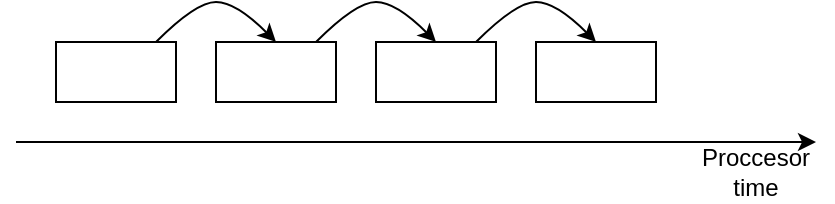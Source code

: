 <mxfile version="16.6.1" type="github">
  <diagram id="QLgHFLntRLgyqgjqPFbg" name="Page-1">
    <mxGraphModel dx="1426" dy="714" grid="1" gridSize="10" guides="1" tooltips="1" connect="1" arrows="1" fold="1" page="1" pageScale="1" pageWidth="827" pageHeight="1169" math="0" shadow="0">
      <root>
        <mxCell id="0" />
        <mxCell id="1" parent="0" />
        <mxCell id="Y_k0T0y-yJt0P4uZY_4X-1" value="" style="rounded=0;whiteSpace=wrap;html=1;fillColor=none;" parent="1" vertex="1">
          <mxGeometry x="80" y="110" width="60" height="30" as="geometry" />
        </mxCell>
        <mxCell id="Y_k0T0y-yJt0P4uZY_4X-2" value="" style="rounded=0;whiteSpace=wrap;html=1;fillColor=none;" parent="1" vertex="1">
          <mxGeometry x="160" y="110" width="60" height="30" as="geometry" />
        </mxCell>
        <mxCell id="Y_k0T0y-yJt0P4uZY_4X-3" value="" style="rounded=0;whiteSpace=wrap;html=1;fillColor=none;" parent="1" vertex="1">
          <mxGeometry x="240" y="110" width="60" height="30" as="geometry" />
        </mxCell>
        <mxCell id="Y_k0T0y-yJt0P4uZY_4X-4" value="" style="rounded=0;whiteSpace=wrap;html=1;fillColor=none;" parent="1" vertex="1">
          <mxGeometry x="320" y="110" width="60" height="30" as="geometry" />
        </mxCell>
        <mxCell id="Y_k0T0y-yJt0P4uZY_4X-5" value="" style="curved=1;endArrow=classic;html=1;rounded=0;" parent="1" edge="1">
          <mxGeometry width="50" height="50" relative="1" as="geometry">
            <mxPoint x="290" y="110" as="sourcePoint" />
            <mxPoint x="350" y="110" as="targetPoint" />
            <Array as="points">
              <mxPoint x="310" y="90" />
              <mxPoint x="330" y="90" />
            </Array>
          </mxGeometry>
        </mxCell>
        <mxCell id="Y_k0T0y-yJt0P4uZY_4X-6" value="" style="curved=1;endArrow=classic;html=1;rounded=0;" parent="1" edge="1">
          <mxGeometry width="50" height="50" relative="1" as="geometry">
            <mxPoint x="210" y="110" as="sourcePoint" />
            <mxPoint x="270" y="110" as="targetPoint" />
            <Array as="points">
              <mxPoint x="230" y="90" />
              <mxPoint x="250" y="90" />
            </Array>
          </mxGeometry>
        </mxCell>
        <mxCell id="Y_k0T0y-yJt0P4uZY_4X-7" value="" style="curved=1;endArrow=classic;html=1;rounded=0;" parent="1" edge="1">
          <mxGeometry width="50" height="50" relative="1" as="geometry">
            <mxPoint x="130" y="110" as="sourcePoint" />
            <mxPoint x="190" y="110" as="targetPoint" />
            <Array as="points">
              <mxPoint x="150" y="90" />
              <mxPoint x="170" y="90" />
            </Array>
          </mxGeometry>
        </mxCell>
        <mxCell id="Y_k0T0y-yJt0P4uZY_4X-8" value="" style="endArrow=classic;html=1;rounded=0;" parent="1" edge="1">
          <mxGeometry width="50" height="50" relative="1" as="geometry">
            <mxPoint x="60" y="160" as="sourcePoint" />
            <mxPoint x="460" y="160" as="targetPoint" />
          </mxGeometry>
        </mxCell>
        <mxCell id="Y_k0T0y-yJt0P4uZY_4X-9" value="Proccesor time" style="text;html=1;strokeColor=none;fillColor=none;align=center;verticalAlign=middle;whiteSpace=wrap;rounded=0;" parent="1" vertex="1">
          <mxGeometry x="400" y="160" width="60" height="30" as="geometry" />
        </mxCell>
      </root>
    </mxGraphModel>
  </diagram>
</mxfile>
